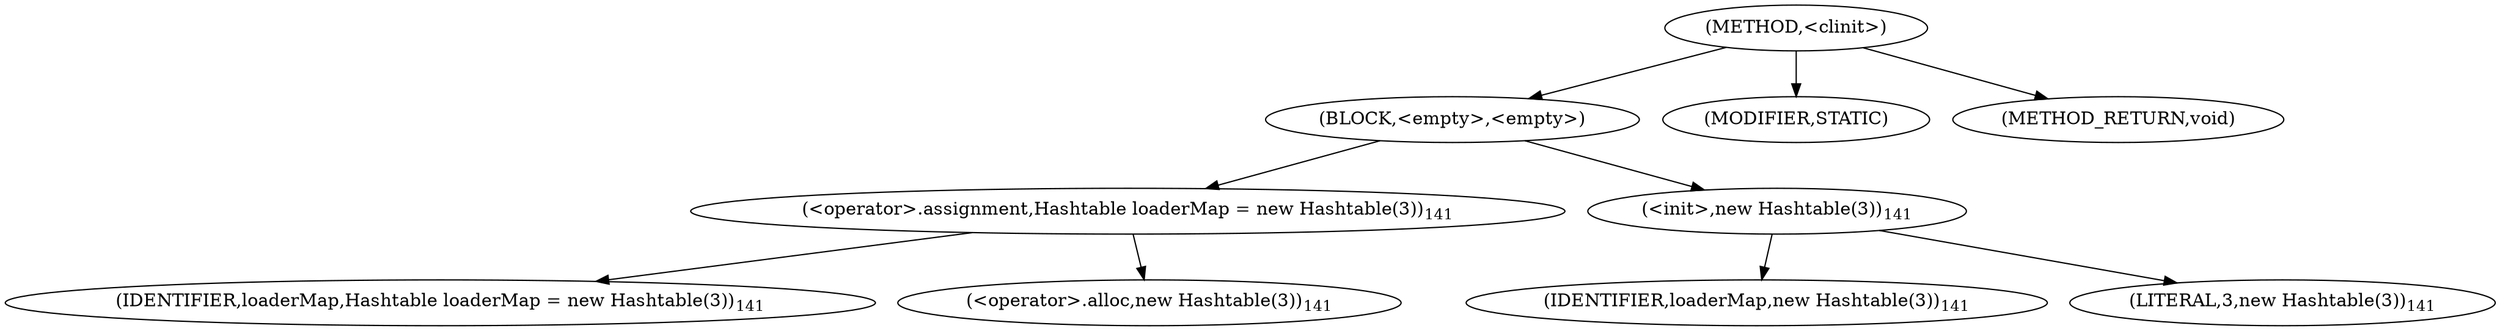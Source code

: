 digraph "&lt;clinit&gt;" {  
"841" [label = <(METHOD,&lt;clinit&gt;)> ]
"842" [label = <(BLOCK,&lt;empty&gt;,&lt;empty&gt;)> ]
"843" [label = <(&lt;operator&gt;.assignment,Hashtable loaderMap = new Hashtable(3))<SUB>141</SUB>> ]
"844" [label = <(IDENTIFIER,loaderMap,Hashtable loaderMap = new Hashtable(3))<SUB>141</SUB>> ]
"845" [label = <(&lt;operator&gt;.alloc,new Hashtable(3))<SUB>141</SUB>> ]
"846" [label = <(&lt;init&gt;,new Hashtable(3))<SUB>141</SUB>> ]
"3" [label = <(IDENTIFIER,loaderMap,new Hashtable(3))<SUB>141</SUB>> ]
"847" [label = <(LITERAL,3,new Hashtable(3))<SUB>141</SUB>> ]
"848" [label = <(MODIFIER,STATIC)> ]
"849" [label = <(METHOD_RETURN,void)> ]
  "841" -> "842" 
  "841" -> "848" 
  "841" -> "849" 
  "842" -> "843" 
  "842" -> "846" 
  "843" -> "844" 
  "843" -> "845" 
  "846" -> "3" 
  "846" -> "847" 
}
